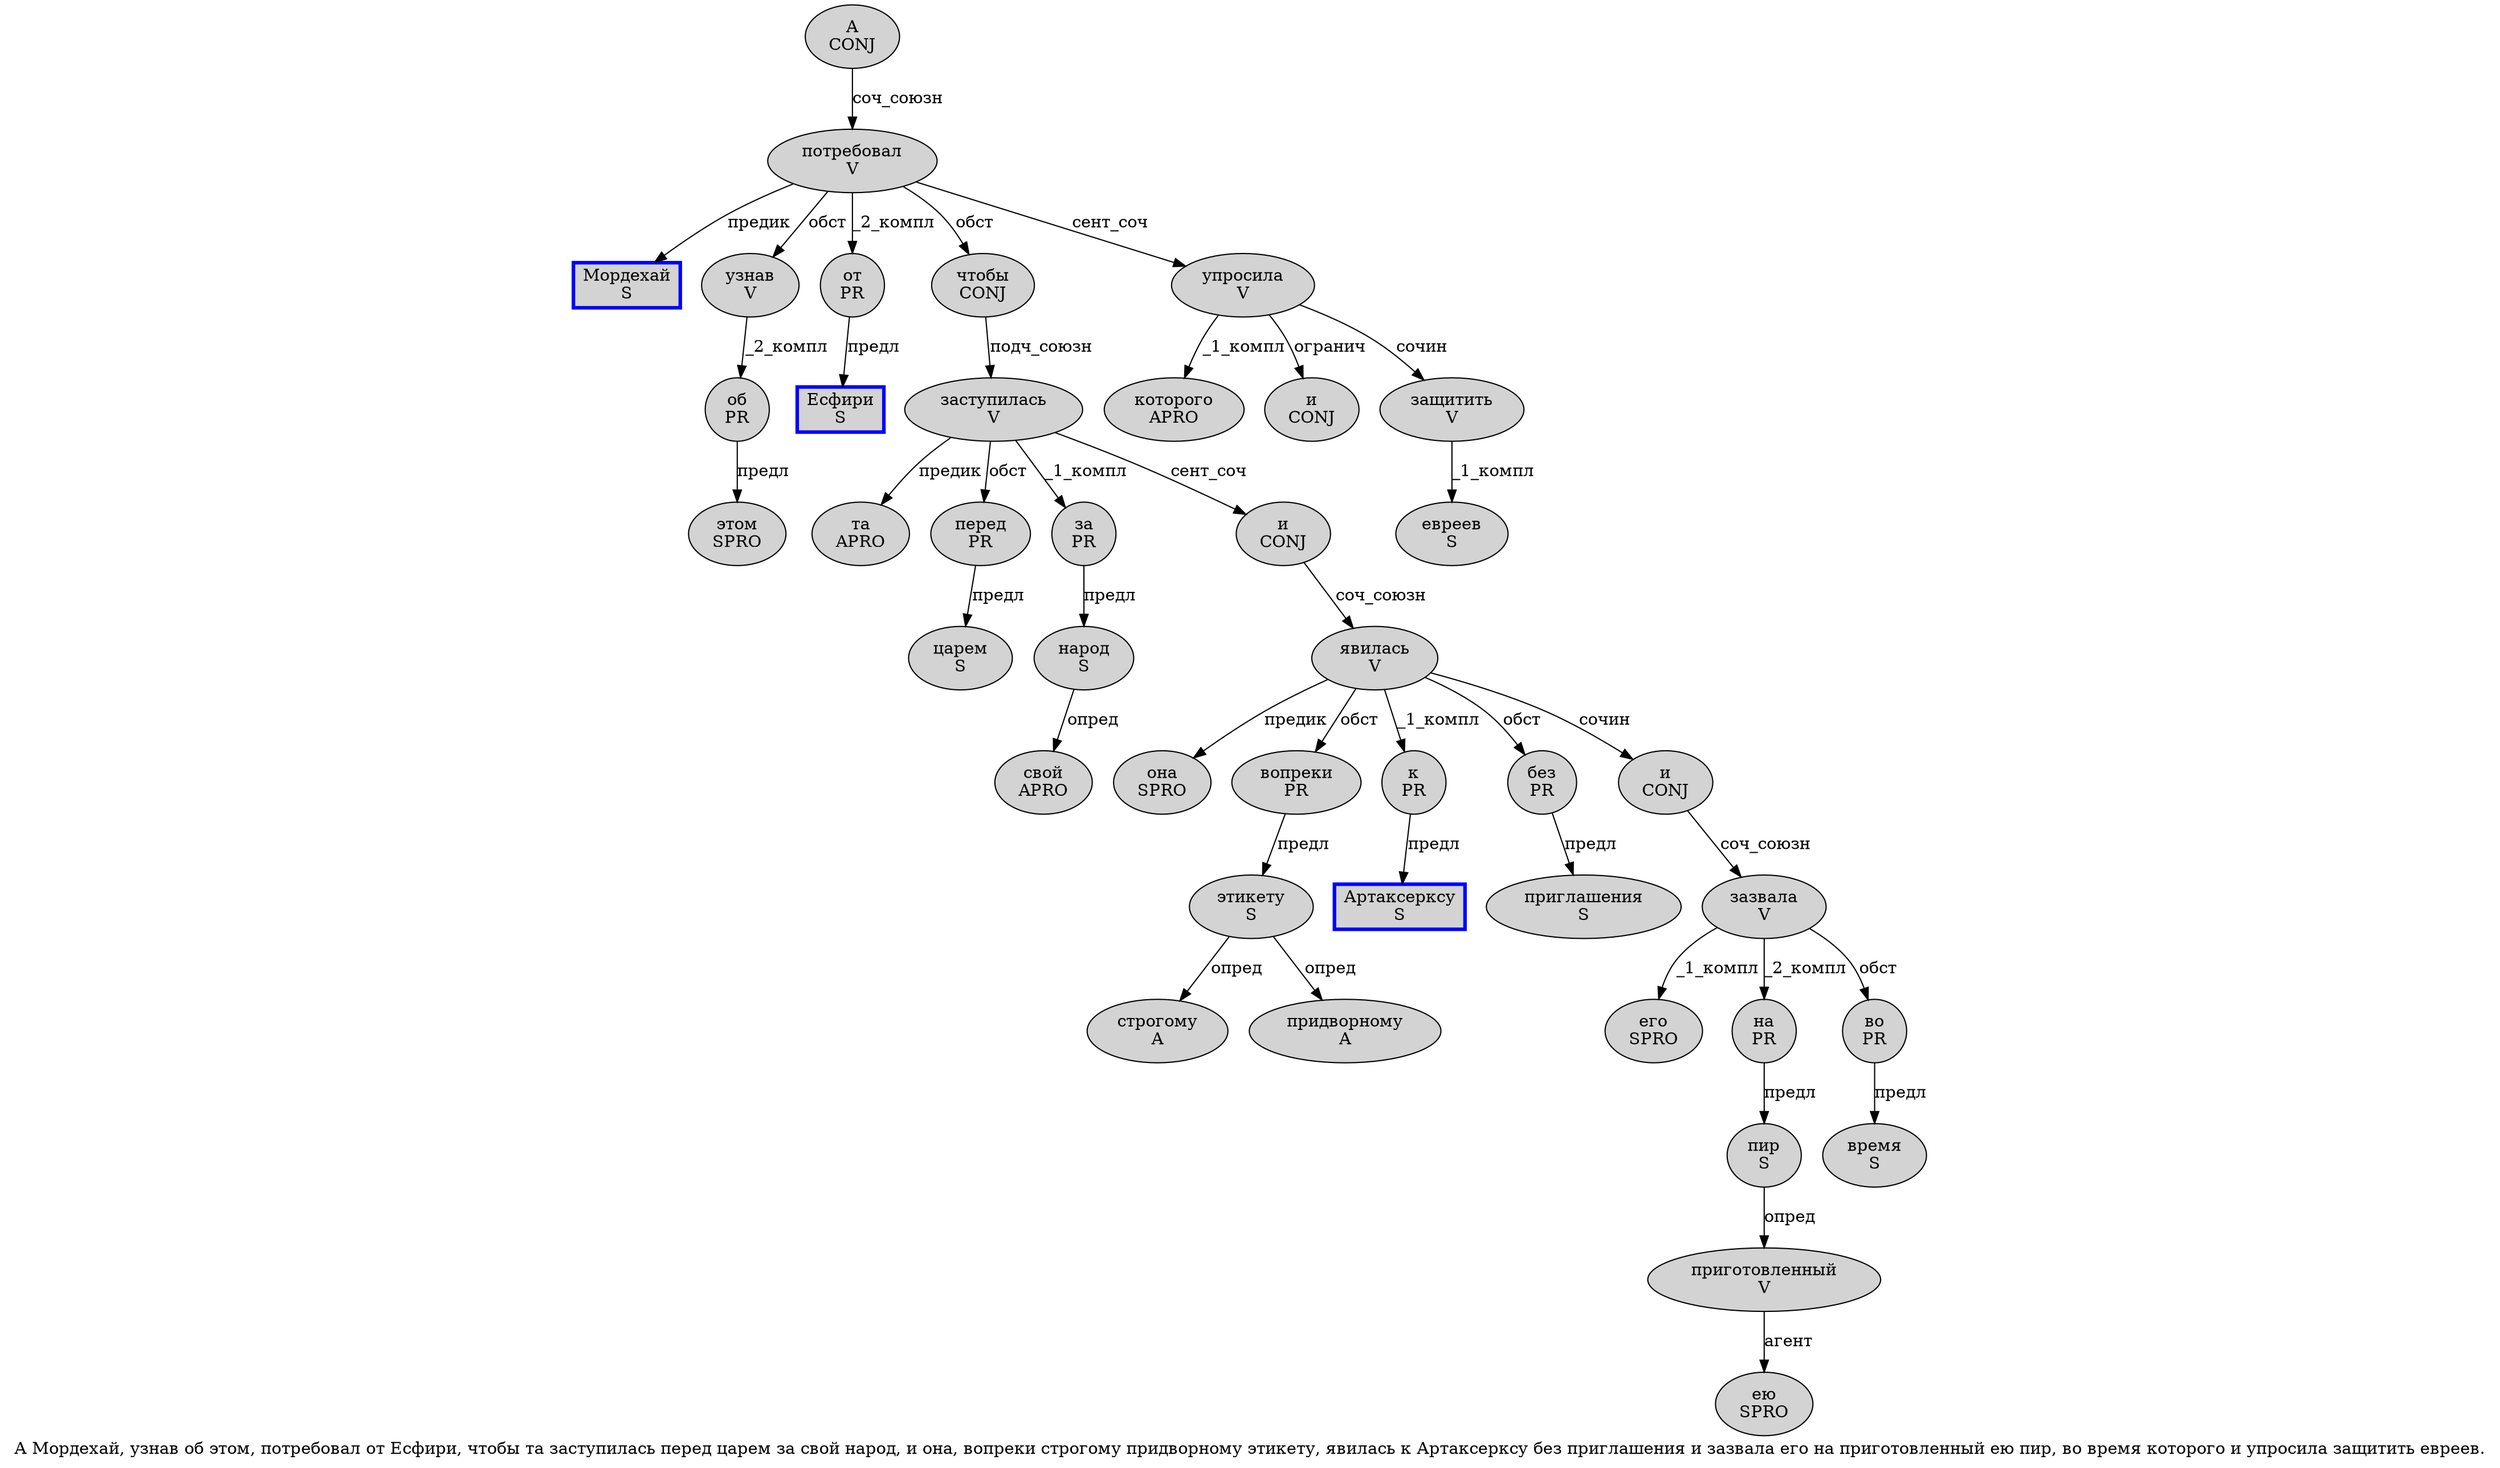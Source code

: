 digraph SENTENCE_409 {
	graph [label="А Мордехай, узнав об этом, потребовал от Есфири, чтобы та заступилась перед царем за свой народ, и она, вопреки строгому придворному этикету, явилась к Артаксерксу без приглашения и зазвала его на приготовленный ею пир, во время которого и упросила защитить евреев."]
	node [style=filled]
		0 [label="А
CONJ" color="" fillcolor=lightgray penwidth=1 shape=ellipse]
		1 [label="Мордехай
S" color=blue fillcolor=lightgray penwidth=3 shape=box]
		3 [label="узнав
V" color="" fillcolor=lightgray penwidth=1 shape=ellipse]
		4 [label="об
PR" color="" fillcolor=lightgray penwidth=1 shape=ellipse]
		5 [label="этом
SPRO" color="" fillcolor=lightgray penwidth=1 shape=ellipse]
		7 [label="потребовал
V" color="" fillcolor=lightgray penwidth=1 shape=ellipse]
		8 [label="от
PR" color="" fillcolor=lightgray penwidth=1 shape=ellipse]
		9 [label="Есфири
S" color=blue fillcolor=lightgray penwidth=3 shape=box]
		11 [label="чтобы
CONJ" color="" fillcolor=lightgray penwidth=1 shape=ellipse]
		12 [label="та
APRO" color="" fillcolor=lightgray penwidth=1 shape=ellipse]
		13 [label="заступилась
V" color="" fillcolor=lightgray penwidth=1 shape=ellipse]
		14 [label="перед
PR" color="" fillcolor=lightgray penwidth=1 shape=ellipse]
		15 [label="царем
S" color="" fillcolor=lightgray penwidth=1 shape=ellipse]
		16 [label="за
PR" color="" fillcolor=lightgray penwidth=1 shape=ellipse]
		17 [label="свой
APRO" color="" fillcolor=lightgray penwidth=1 shape=ellipse]
		18 [label="народ
S" color="" fillcolor=lightgray penwidth=1 shape=ellipse]
		20 [label="и
CONJ" color="" fillcolor=lightgray penwidth=1 shape=ellipse]
		21 [label="она
SPRO" color="" fillcolor=lightgray penwidth=1 shape=ellipse]
		23 [label="вопреки
PR" color="" fillcolor=lightgray penwidth=1 shape=ellipse]
		24 [label="строгому
A" color="" fillcolor=lightgray penwidth=1 shape=ellipse]
		25 [label="придворному
A" color="" fillcolor=lightgray penwidth=1 shape=ellipse]
		26 [label="этикету
S" color="" fillcolor=lightgray penwidth=1 shape=ellipse]
		28 [label="явилась
V" color="" fillcolor=lightgray penwidth=1 shape=ellipse]
		29 [label="к
PR" color="" fillcolor=lightgray penwidth=1 shape=ellipse]
		30 [label="Артаксерксу
S" color=blue fillcolor=lightgray penwidth=3 shape=box]
		31 [label="без
PR" color="" fillcolor=lightgray penwidth=1 shape=ellipse]
		32 [label="приглашения
S" color="" fillcolor=lightgray penwidth=1 shape=ellipse]
		33 [label="и
CONJ" color="" fillcolor=lightgray penwidth=1 shape=ellipse]
		34 [label="зазвала
V" color="" fillcolor=lightgray penwidth=1 shape=ellipse]
		35 [label="его
SPRO" color="" fillcolor=lightgray penwidth=1 shape=ellipse]
		36 [label="на
PR" color="" fillcolor=lightgray penwidth=1 shape=ellipse]
		37 [label="приготовленный
V" color="" fillcolor=lightgray penwidth=1 shape=ellipse]
		38 [label="ею
SPRO" color="" fillcolor=lightgray penwidth=1 shape=ellipse]
		39 [label="пир
S" color="" fillcolor=lightgray penwidth=1 shape=ellipse]
		41 [label="во
PR" color="" fillcolor=lightgray penwidth=1 shape=ellipse]
		42 [label="время
S" color="" fillcolor=lightgray penwidth=1 shape=ellipse]
		43 [label="которого
APRO" color="" fillcolor=lightgray penwidth=1 shape=ellipse]
		44 [label="и
CONJ" color="" fillcolor=lightgray penwidth=1 shape=ellipse]
		45 [label="упросила
V" color="" fillcolor=lightgray penwidth=1 shape=ellipse]
		46 [label="защитить
V" color="" fillcolor=lightgray penwidth=1 shape=ellipse]
		47 [label="евреев
S" color="" fillcolor=lightgray penwidth=1 shape=ellipse]
			8 -> 9 [label="предл"]
			29 -> 30 [label="предл"]
			41 -> 42 [label="предл"]
			31 -> 32 [label="предл"]
			4 -> 5 [label="предл"]
			18 -> 17 [label="опред"]
			45 -> 43 [label="_1_компл"]
			45 -> 44 [label="огранич"]
			45 -> 46 [label="сочин"]
			3 -> 4 [label="_2_компл"]
			7 -> 1 [label="предик"]
			7 -> 3 [label="обст"]
			7 -> 8 [label="_2_компл"]
			7 -> 11 [label="обст"]
			7 -> 45 [label="сент_соч"]
			26 -> 24 [label="опред"]
			26 -> 25 [label="опред"]
			46 -> 47 [label="_1_компл"]
			20 -> 28 [label="соч_союзн"]
			28 -> 21 [label="предик"]
			28 -> 23 [label="обст"]
			28 -> 29 [label="_1_компл"]
			28 -> 31 [label="обст"]
			28 -> 33 [label="сочин"]
			13 -> 12 [label="предик"]
			13 -> 14 [label="обст"]
			13 -> 16 [label="_1_компл"]
			13 -> 20 [label="сент_соч"]
			0 -> 7 [label="соч_союзн"]
			34 -> 35 [label="_1_компл"]
			34 -> 36 [label="_2_компл"]
			34 -> 41 [label="обст"]
			33 -> 34 [label="соч_союзн"]
			36 -> 39 [label="предл"]
			14 -> 15 [label="предл"]
			39 -> 37 [label="опред"]
			16 -> 18 [label="предл"]
			11 -> 13 [label="подч_союзн"]
			23 -> 26 [label="предл"]
			37 -> 38 [label="агент"]
}
